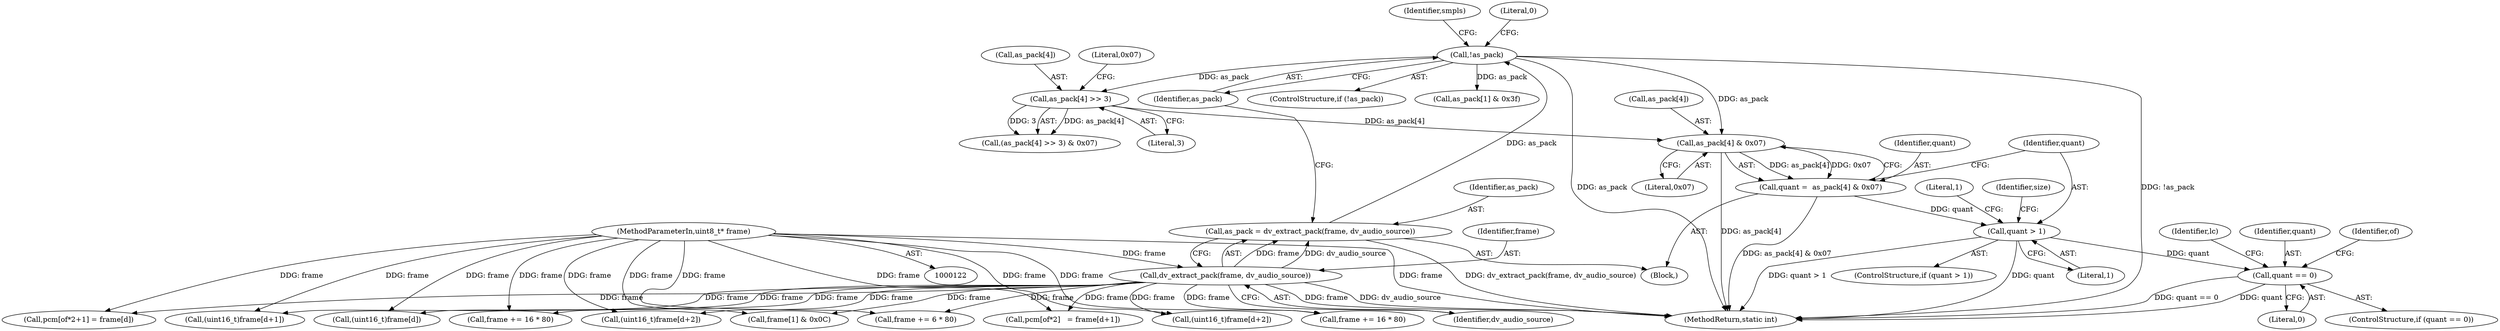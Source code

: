 digraph "0_libav_2d1c0dea5f6b91bec7f5fa53ec050913d851e366@array" {
"1000170" [label="(Call,as_pack[4] & 0x07)"];
"1000148" [label="(Call,!as_pack)"];
"1000142" [label="(Call,as_pack = dv_extract_pack(frame, dv_audio_source))"];
"1000144" [label="(Call,dv_extract_pack(frame, dv_audio_source))"];
"1000123" [label="(MethodParameterIn,uint8_t* frame)"];
"1000162" [label="(Call,as_pack[4] >> 3)"];
"1000168" [label="(Call,quant =  as_pack[4] & 0x07)"];
"1000176" [label="(Call,quant > 1)"];
"1000279" [label="(Call,quant == 0)"];
"1000284" [label="(Identifier,of)"];
"1000170" [label="(Call,as_pack[4] & 0x07)"];
"1000177" [label="(Identifier,quant)"];
"1000251" [label="(Call,frame += 6 * 80)"];
"1000166" [label="(Literal,3)"];
"1000162" [label="(Call,as_pack[4] >> 3)"];
"1000142" [label="(Call,as_pack = dv_extract_pack(frame, dv_audio_source))"];
"1000178" [label="(Literal,1)"];
"1000174" [label="(Literal,0x07)"];
"1000320" [label="(Call,pcm[of*2+1] = frame[d])"];
"1000169" [label="(Identifier,quant)"];
"1000210" [label="(Call,frame[1] & 0x0C)"];
"1000153" [label="(Identifier,smpls)"];
"1000392" [label="(Call,(uint16_t)frame[d+2])"];
"1000364" [label="(Call,(uint16_t)frame[d])"];
"1000151" [label="(Literal,0)"];
"1000163" [label="(Call,as_pack[4])"];
"1000181" [label="(Literal,1)"];
"1000147" [label="(ControlStructure,if (!as_pack))"];
"1000521" [label="(MethodReturn,static int)"];
"1000361" [label="(Identifier,lc)"];
"1000281" [label="(Literal,0)"];
"1000278" [label="(ControlStructure,if (quant == 0))"];
"1000175" [label="(ControlStructure,if (quant > 1))"];
"1000123" [label="(MethodParameterIn,uint8_t* frame)"];
"1000126" [label="(Block,)"];
"1000280" [label="(Identifier,quant)"];
"1000154" [label="(Call,as_pack[1] & 0x3f)"];
"1000516" [label="(Call,frame += 16 * 80)"];
"1000161" [label="(Call,(as_pack[4] >> 3) & 0x07)"];
"1000279" [label="(Call,quant == 0)"];
"1000176" [label="(Call,quant > 1)"];
"1000309" [label="(Call,pcm[of*2]   = frame[d+1])"];
"1000149" [label="(Identifier,as_pack)"];
"1000145" [label="(Identifier,frame)"];
"1000383" [label="(Call,(uint16_t)frame[d+1])"];
"1000371" [label="(Call,(uint16_t)frame[d+2])"];
"1000143" [label="(Identifier,as_pack)"];
"1000183" [label="(Identifier,size)"];
"1000144" [label="(Call,dv_extract_pack(frame, dv_audio_source))"];
"1000511" [label="(Call,frame += 16 * 80)"];
"1000146" [label="(Identifier,dv_audio_source)"];
"1000167" [label="(Literal,0x07)"];
"1000168" [label="(Call,quant =  as_pack[4] & 0x07)"];
"1000148" [label="(Call,!as_pack)"];
"1000171" [label="(Call,as_pack[4])"];
"1000170" -> "1000168"  [label="AST: "];
"1000170" -> "1000174"  [label="CFG: "];
"1000171" -> "1000170"  [label="AST: "];
"1000174" -> "1000170"  [label="AST: "];
"1000168" -> "1000170"  [label="CFG: "];
"1000170" -> "1000521"  [label="DDG: as_pack[4]"];
"1000170" -> "1000168"  [label="DDG: as_pack[4]"];
"1000170" -> "1000168"  [label="DDG: 0x07"];
"1000148" -> "1000170"  [label="DDG: as_pack"];
"1000162" -> "1000170"  [label="DDG: as_pack[4]"];
"1000148" -> "1000147"  [label="AST: "];
"1000148" -> "1000149"  [label="CFG: "];
"1000149" -> "1000148"  [label="AST: "];
"1000151" -> "1000148"  [label="CFG: "];
"1000153" -> "1000148"  [label="CFG: "];
"1000148" -> "1000521"  [label="DDG: as_pack"];
"1000148" -> "1000521"  [label="DDG: !as_pack"];
"1000142" -> "1000148"  [label="DDG: as_pack"];
"1000148" -> "1000154"  [label="DDG: as_pack"];
"1000148" -> "1000162"  [label="DDG: as_pack"];
"1000142" -> "1000126"  [label="AST: "];
"1000142" -> "1000144"  [label="CFG: "];
"1000143" -> "1000142"  [label="AST: "];
"1000144" -> "1000142"  [label="AST: "];
"1000149" -> "1000142"  [label="CFG: "];
"1000142" -> "1000521"  [label="DDG: dv_extract_pack(frame, dv_audio_source)"];
"1000144" -> "1000142"  [label="DDG: frame"];
"1000144" -> "1000142"  [label="DDG: dv_audio_source"];
"1000144" -> "1000146"  [label="CFG: "];
"1000145" -> "1000144"  [label="AST: "];
"1000146" -> "1000144"  [label="AST: "];
"1000144" -> "1000521"  [label="DDG: frame"];
"1000144" -> "1000521"  [label="DDG: dv_audio_source"];
"1000123" -> "1000144"  [label="DDG: frame"];
"1000144" -> "1000210"  [label="DDG: frame"];
"1000144" -> "1000251"  [label="DDG: frame"];
"1000144" -> "1000309"  [label="DDG: frame"];
"1000144" -> "1000320"  [label="DDG: frame"];
"1000144" -> "1000364"  [label="DDG: frame"];
"1000144" -> "1000371"  [label="DDG: frame"];
"1000144" -> "1000383"  [label="DDG: frame"];
"1000144" -> "1000392"  [label="DDG: frame"];
"1000144" -> "1000511"  [label="DDG: frame"];
"1000144" -> "1000516"  [label="DDG: frame"];
"1000123" -> "1000122"  [label="AST: "];
"1000123" -> "1000521"  [label="DDG: frame"];
"1000123" -> "1000210"  [label="DDG: frame"];
"1000123" -> "1000251"  [label="DDG: frame"];
"1000123" -> "1000309"  [label="DDG: frame"];
"1000123" -> "1000320"  [label="DDG: frame"];
"1000123" -> "1000364"  [label="DDG: frame"];
"1000123" -> "1000371"  [label="DDG: frame"];
"1000123" -> "1000383"  [label="DDG: frame"];
"1000123" -> "1000392"  [label="DDG: frame"];
"1000123" -> "1000511"  [label="DDG: frame"];
"1000123" -> "1000516"  [label="DDG: frame"];
"1000162" -> "1000161"  [label="AST: "];
"1000162" -> "1000166"  [label="CFG: "];
"1000163" -> "1000162"  [label="AST: "];
"1000166" -> "1000162"  [label="AST: "];
"1000167" -> "1000162"  [label="CFG: "];
"1000162" -> "1000161"  [label="DDG: as_pack[4]"];
"1000162" -> "1000161"  [label="DDG: 3"];
"1000168" -> "1000126"  [label="AST: "];
"1000169" -> "1000168"  [label="AST: "];
"1000177" -> "1000168"  [label="CFG: "];
"1000168" -> "1000521"  [label="DDG: as_pack[4] & 0x07"];
"1000168" -> "1000176"  [label="DDG: quant"];
"1000176" -> "1000175"  [label="AST: "];
"1000176" -> "1000178"  [label="CFG: "];
"1000177" -> "1000176"  [label="AST: "];
"1000178" -> "1000176"  [label="AST: "];
"1000181" -> "1000176"  [label="CFG: "];
"1000183" -> "1000176"  [label="CFG: "];
"1000176" -> "1000521"  [label="DDG: quant > 1"];
"1000176" -> "1000521"  [label="DDG: quant"];
"1000176" -> "1000279"  [label="DDG: quant"];
"1000279" -> "1000278"  [label="AST: "];
"1000279" -> "1000281"  [label="CFG: "];
"1000280" -> "1000279"  [label="AST: "];
"1000281" -> "1000279"  [label="AST: "];
"1000284" -> "1000279"  [label="CFG: "];
"1000361" -> "1000279"  [label="CFG: "];
"1000279" -> "1000521"  [label="DDG: quant"];
"1000279" -> "1000521"  [label="DDG: quant == 0"];
}
